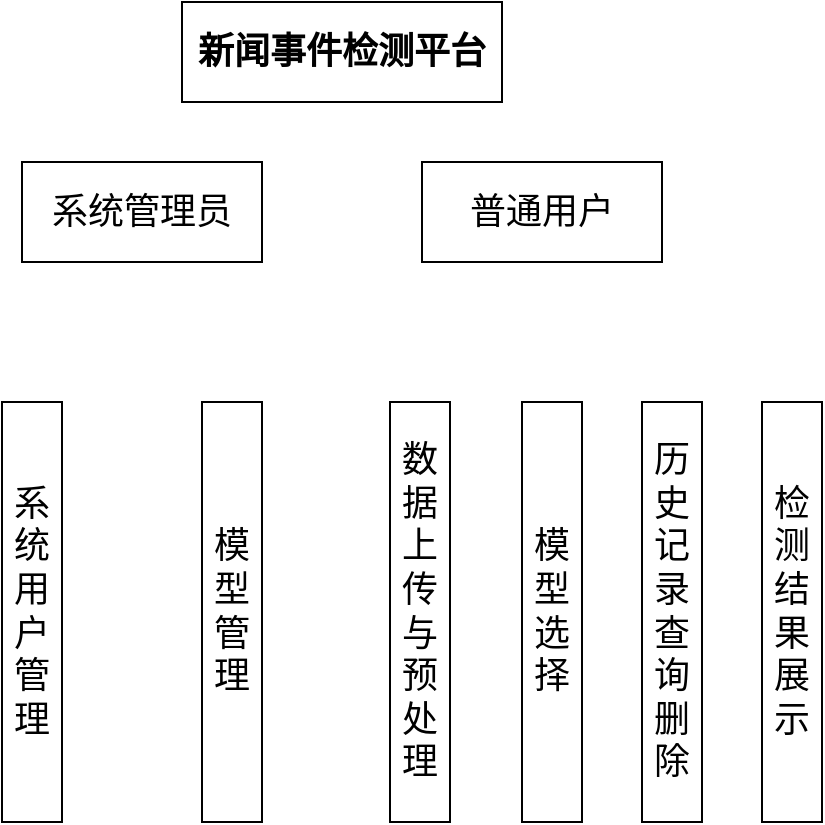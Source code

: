 <mxfile version="15.1.4" type="github">
  <diagram id="tpYhC50Rs1t27i374KJp" name="Page-1">
    <mxGraphModel dx="1038" dy="491" grid="1" gridSize="10" guides="1" tooltips="1" connect="1" arrows="1" fold="1" page="1" pageScale="1" pageWidth="827" pageHeight="1169" math="0" shadow="0">
      <root>
        <mxCell id="0" />
        <mxCell id="1" parent="0" />
        <mxCell id="NJQO8ducK9PdJGZxYN6i-1" value="&lt;b&gt;&lt;font style=&quot;font-size: 18px&quot;&gt;新闻事件检测平台&lt;/font&gt;&lt;/b&gt;" style="rounded=0;whiteSpace=wrap;html=1;" vertex="1" parent="1">
          <mxGeometry x="280" y="120" width="160" height="50" as="geometry" />
        </mxCell>
        <mxCell id="NJQO8ducK9PdJGZxYN6i-2" value="&lt;font style=&quot;font-size: 18px&quot;&gt;系统管理员&lt;/font&gt;" style="rounded=0;whiteSpace=wrap;html=1;" vertex="1" parent="1">
          <mxGeometry x="200" y="200" width="120" height="50" as="geometry" />
        </mxCell>
        <mxCell id="NJQO8ducK9PdJGZxYN6i-3" value="&lt;font style=&quot;font-size: 18px&quot;&gt;普通用户&lt;/font&gt;" style="rounded=0;whiteSpace=wrap;html=1;" vertex="1" parent="1">
          <mxGeometry x="400" y="200" width="120" height="50" as="geometry" />
        </mxCell>
        <mxCell id="NJQO8ducK9PdJGZxYN6i-14" value="&lt;font style=&quot;font-size: 18px&quot;&gt;数据上传与预处理&lt;/font&gt;" style="rounded=0;whiteSpace=wrap;html=1;" vertex="1" parent="1">
          <mxGeometry x="384" y="320" width="30" height="210" as="geometry" />
        </mxCell>
        <mxCell id="NJQO8ducK9PdJGZxYN6i-16" value="&lt;font style=&quot;font-size: 18px&quot;&gt;模型选择&lt;/font&gt;" style="rounded=0;whiteSpace=wrap;html=1;" vertex="1" parent="1">
          <mxGeometry x="450" y="320" width="30" height="210" as="geometry" />
        </mxCell>
        <mxCell id="NJQO8ducK9PdJGZxYN6i-17" value="&lt;font style=&quot;font-size: 18px&quot;&gt;历史记录查询删除&lt;/font&gt;" style="rounded=0;whiteSpace=wrap;html=1;" vertex="1" parent="1">
          <mxGeometry x="510" y="320" width="30" height="210" as="geometry" />
        </mxCell>
        <mxCell id="NJQO8ducK9PdJGZxYN6i-18" value="&lt;font style=&quot;font-size: 18px&quot;&gt;检测结果展示&lt;/font&gt;" style="rounded=0;whiteSpace=wrap;html=1;" vertex="1" parent="1">
          <mxGeometry x="570" y="320" width="30" height="210" as="geometry" />
        </mxCell>
        <mxCell id="NJQO8ducK9PdJGZxYN6i-19" value="&lt;span style=&quot;font-size: 18px&quot;&gt;系统用户管理&lt;/span&gt;" style="rounded=0;whiteSpace=wrap;html=1;" vertex="1" parent="1">
          <mxGeometry x="190" y="320" width="30" height="210" as="geometry" />
        </mxCell>
        <mxCell id="NJQO8ducK9PdJGZxYN6i-20" value="&lt;span style=&quot;font-size: 18px&quot;&gt;模型管理&lt;/span&gt;" style="rounded=0;whiteSpace=wrap;html=1;" vertex="1" parent="1">
          <mxGeometry x="290" y="320" width="30" height="210" as="geometry" />
        </mxCell>
      </root>
    </mxGraphModel>
  </diagram>
</mxfile>
